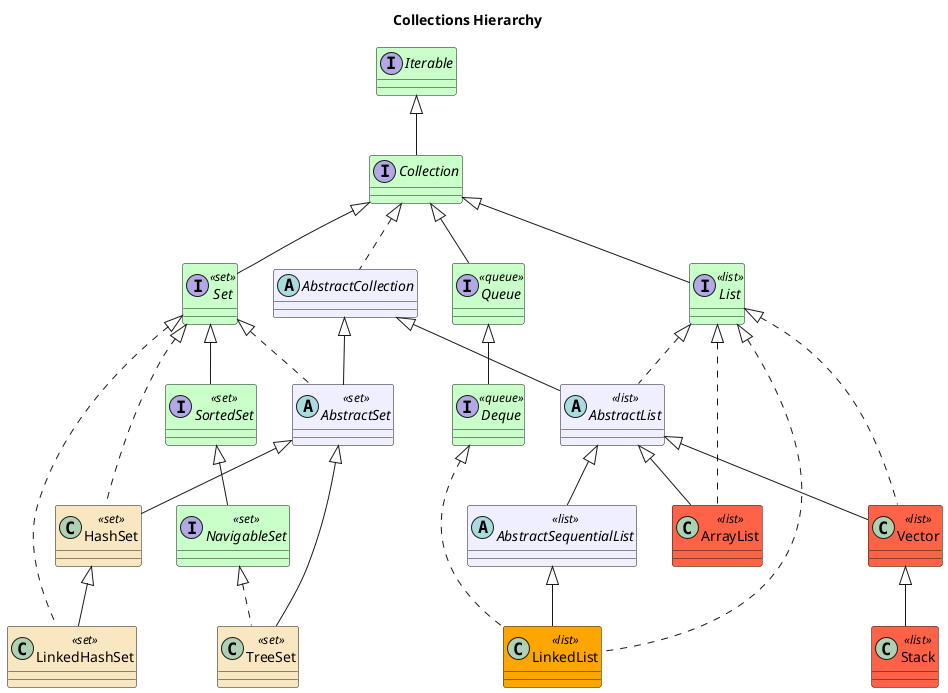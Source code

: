 @startuml

title Collections Hierarchy

skinparam class {
BackgroundColor<<set>> strategy
BackgroundColor<<list>> tomato
}

interface Iterable #technology
interface Collection #technology extends Iterable

abstract class AbstractCollection #motivation implements Collection

interface Set <<set>> #technology extends Collection
abstract class AbstractSet <<set>> #motivation extends AbstractCollection implements Set
class HashSet <<set>> extends AbstractSet implements Set
class LinkedHashSet <<set>> extends HashSet implements Set
interface SortedSet <<set>> #technology extends Set
interface NavigableSet <<set>> #technology extends SortedSet
class TreeSet <<set>> extends AbstractSet implements NavigableSet

interface Queue <<queue>> #technology extends Collection
interface Deque <<queue>> #technology extends Queue

interface List <<list>> #technology extends Collection
abstract class AbstractList <<list>> #motivation extends AbstractCollection implements List
abstract class AbstractSequentialList <<list>> #motivation extends AbstractList
class LinkedList <<list>> #orange extends AbstractSequentialList implements List, Deque
class ArrayList <<list>> extends AbstractList implements List
class Vector <<list>> extends AbstractList implements List
class Stack <<list>> extends Vector

@enduml